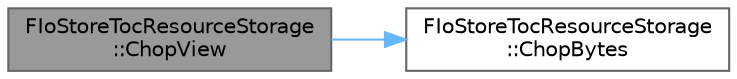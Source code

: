digraph "FIoStoreTocResourceStorage::ChopView"
{
 // INTERACTIVE_SVG=YES
 // LATEX_PDF_SIZE
  bgcolor="transparent";
  edge [fontname=Helvetica,fontsize=10,labelfontname=Helvetica,labelfontsize=10];
  node [fontname=Helvetica,fontsize=10,shape=box,height=0.2,width=0.4];
  rankdir="LR";
  Node1 [id="Node000001",label="FIoStoreTocResourceStorage\l::ChopView",height=0.2,width=0.4,color="gray40", fillcolor="grey60", style="filled", fontcolor="black",tooltip=" "];
  Node1 -> Node2 [id="edge1_Node000001_Node000002",color="steelblue1",style="solid",tooltip=" "];
  Node2 [id="Node000002",label="FIoStoreTocResourceStorage\l::ChopBytes",height=0.2,width=0.4,color="grey40", fillcolor="white", style="filled",URL="$d1/d5c/structFIoStoreTocResourceStorage.html#af89cf15bc14096373e741c9d49af882c",tooltip=" "];
}
